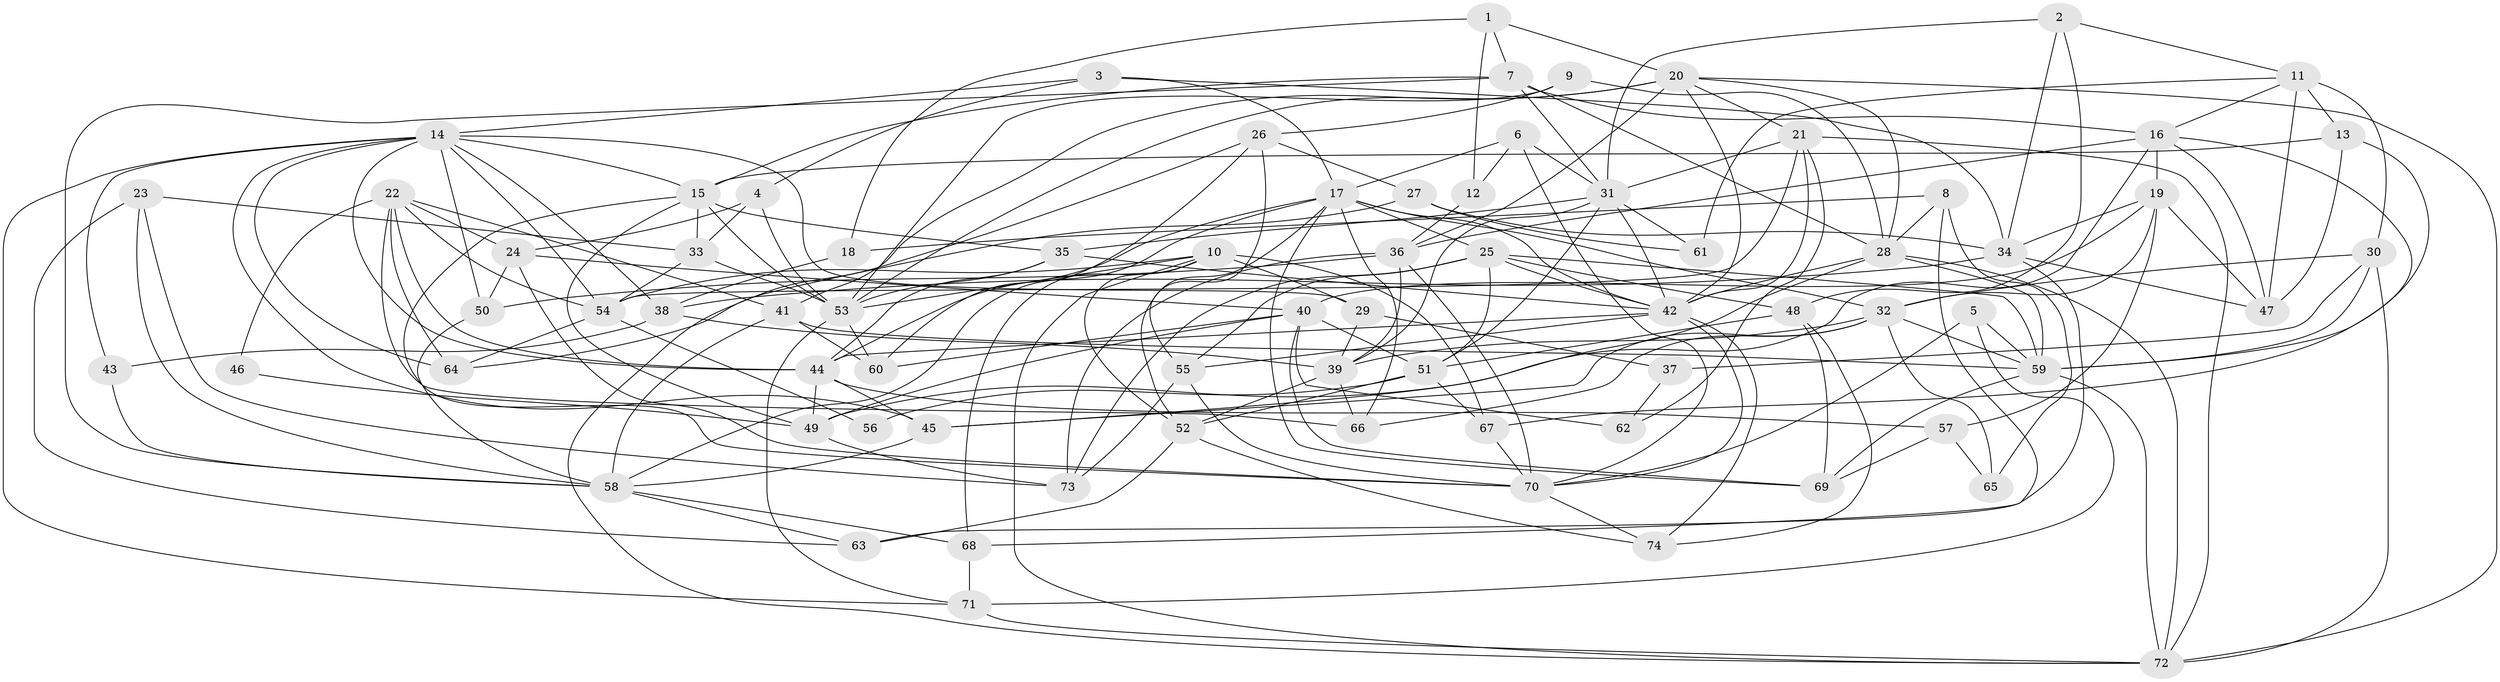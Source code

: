 // original degree distribution, {4: 0.272108843537415, 5: 0.19727891156462585, 3: 0.2925170068027211, 7: 0.04081632653061224, 2: 0.10884353741496598, 6: 0.08163265306122448, 8: 0.006802721088435374}
// Generated by graph-tools (version 1.1) at 2025/02/03/09/25 03:02:11]
// undirected, 74 vertices, 204 edges
graph export_dot {
graph [start="1"]
  node [color=gray90,style=filled];
  1;
  2;
  3;
  4;
  5;
  6;
  7;
  8;
  9;
  10;
  11;
  12;
  13;
  14;
  15;
  16;
  17;
  18;
  19;
  20;
  21;
  22;
  23;
  24;
  25;
  26;
  27;
  28;
  29;
  30;
  31;
  32;
  33;
  34;
  35;
  36;
  37;
  38;
  39;
  40;
  41;
  42;
  43;
  44;
  45;
  46;
  47;
  48;
  49;
  50;
  51;
  52;
  53;
  54;
  55;
  56;
  57;
  58;
  59;
  60;
  61;
  62;
  63;
  64;
  65;
  66;
  67;
  68;
  69;
  70;
  71;
  72;
  73;
  74;
  1 -- 7 [weight=1.0];
  1 -- 12 [weight=1.0];
  1 -- 18 [weight=1.0];
  1 -- 20 [weight=1.0];
  2 -- 11 [weight=1.0];
  2 -- 31 [weight=1.0];
  2 -- 34 [weight=1.0];
  2 -- 48 [weight=1.0];
  3 -- 4 [weight=1.0];
  3 -- 14 [weight=1.0];
  3 -- 17 [weight=1.0];
  3 -- 34 [weight=1.0];
  4 -- 24 [weight=1.0];
  4 -- 33 [weight=1.0];
  4 -- 53 [weight=1.0];
  5 -- 59 [weight=2.0];
  5 -- 70 [weight=1.0];
  5 -- 71 [weight=1.0];
  6 -- 12 [weight=1.0];
  6 -- 17 [weight=1.0];
  6 -- 31 [weight=1.0];
  6 -- 70 [weight=1.0];
  7 -- 15 [weight=1.0];
  7 -- 16 [weight=1.0];
  7 -- 28 [weight=1.0];
  7 -- 31 [weight=1.0];
  7 -- 58 [weight=1.0];
  8 -- 18 [weight=1.0];
  8 -- 28 [weight=1.0];
  8 -- 65 [weight=1.0];
  8 -- 68 [weight=1.0];
  9 -- 26 [weight=1.0];
  9 -- 28 [weight=1.0];
  9 -- 53 [weight=1.0];
  10 -- 29 [weight=1.0];
  10 -- 52 [weight=1.0];
  10 -- 53 [weight=1.0];
  10 -- 54 [weight=1.0];
  10 -- 67 [weight=1.0];
  10 -- 68 [weight=1.0];
  10 -- 72 [weight=1.0];
  11 -- 13 [weight=1.0];
  11 -- 16 [weight=1.0];
  11 -- 30 [weight=2.0];
  11 -- 47 [weight=1.0];
  11 -- 61 [weight=1.0];
  12 -- 36 [weight=1.0];
  13 -- 15 [weight=1.0];
  13 -- 47 [weight=1.0];
  13 -- 59 [weight=1.0];
  14 -- 15 [weight=1.0];
  14 -- 29 [weight=1.0];
  14 -- 38 [weight=1.0];
  14 -- 43 [weight=1.0];
  14 -- 44 [weight=1.0];
  14 -- 45 [weight=1.0];
  14 -- 50 [weight=1.0];
  14 -- 54 [weight=1.0];
  14 -- 64 [weight=1.0];
  14 -- 71 [weight=1.0];
  15 -- 33 [weight=1.0];
  15 -- 35 [weight=1.0];
  15 -- 49 [weight=1.0];
  15 -- 53 [weight=1.0];
  15 -- 70 [weight=1.0];
  16 -- 19 [weight=1.0];
  16 -- 36 [weight=1.0];
  16 -- 47 [weight=1.0];
  16 -- 49 [weight=1.0];
  16 -- 67 [weight=1.0];
  17 -- 25 [weight=1.0];
  17 -- 32 [weight=1.0];
  17 -- 42 [weight=1.0];
  17 -- 44 [weight=1.0];
  17 -- 52 [weight=1.0];
  17 -- 58 [weight=1.0];
  17 -- 66 [weight=1.0];
  17 -- 69 [weight=1.0];
  18 -- 38 [weight=1.0];
  19 -- 32 [weight=1.0];
  19 -- 34 [weight=1.0];
  19 -- 40 [weight=1.0];
  19 -- 47 [weight=1.0];
  19 -- 57 [weight=1.0];
  20 -- 21 [weight=1.0];
  20 -- 28 [weight=1.0];
  20 -- 36 [weight=1.0];
  20 -- 41 [weight=1.0];
  20 -- 42 [weight=1.0];
  20 -- 53 [weight=2.0];
  20 -- 72 [weight=1.0];
  21 -- 31 [weight=1.0];
  21 -- 42 [weight=1.0];
  21 -- 54 [weight=1.0];
  21 -- 62 [weight=1.0];
  21 -- 72 [weight=1.0];
  22 -- 24 [weight=1.0];
  22 -- 41 [weight=1.0];
  22 -- 44 [weight=1.0];
  22 -- 46 [weight=1.0];
  22 -- 54 [weight=1.0];
  22 -- 64 [weight=1.0];
  22 -- 66 [weight=1.0];
  23 -- 33 [weight=1.0];
  23 -- 58 [weight=2.0];
  23 -- 63 [weight=1.0];
  23 -- 73 [weight=1.0];
  24 -- 40 [weight=1.0];
  24 -- 50 [weight=1.0];
  24 -- 70 [weight=1.0];
  25 -- 42 [weight=1.0];
  25 -- 48 [weight=2.0];
  25 -- 51 [weight=1.0];
  25 -- 55 [weight=1.0];
  25 -- 59 [weight=1.0];
  25 -- 73 [weight=1.0];
  26 -- 27 [weight=1.0];
  26 -- 55 [weight=1.0];
  26 -- 60 [weight=1.0];
  26 -- 72 [weight=1.0];
  27 -- 34 [weight=2.0];
  27 -- 61 [weight=1.0];
  27 -- 64 [weight=1.0];
  28 -- 42 [weight=1.0];
  28 -- 45 [weight=1.0];
  28 -- 59 [weight=1.0];
  28 -- 72 [weight=1.0];
  29 -- 37 [weight=1.0];
  29 -- 39 [weight=1.0];
  30 -- 32 [weight=1.0];
  30 -- 37 [weight=1.0];
  30 -- 59 [weight=1.0];
  30 -- 72 [weight=1.0];
  31 -- 35 [weight=1.0];
  31 -- 39 [weight=1.0];
  31 -- 42 [weight=1.0];
  31 -- 51 [weight=1.0];
  31 -- 61 [weight=2.0];
  32 -- 39 [weight=1.0];
  32 -- 45 [weight=1.0];
  32 -- 59 [weight=1.0];
  32 -- 65 [weight=1.0];
  32 -- 66 [weight=1.0];
  33 -- 53 [weight=1.0];
  33 -- 54 [weight=1.0];
  34 -- 38 [weight=1.0];
  34 -- 47 [weight=1.0];
  34 -- 63 [weight=1.0];
  35 -- 42 [weight=1.0];
  35 -- 44 [weight=1.0];
  35 -- 53 [weight=1.0];
  36 -- 39 [weight=1.0];
  36 -- 50 [weight=1.0];
  36 -- 70 [weight=1.0];
  36 -- 73 [weight=1.0];
  37 -- 62 [weight=1.0];
  38 -- 39 [weight=1.0];
  38 -- 43 [weight=1.0];
  39 -- 52 [weight=1.0];
  39 -- 66 [weight=1.0];
  40 -- 49 [weight=1.0];
  40 -- 51 [weight=1.0];
  40 -- 60 [weight=1.0];
  40 -- 62 [weight=2.0];
  40 -- 69 [weight=1.0];
  41 -- 58 [weight=2.0];
  41 -- 59 [weight=1.0];
  41 -- 60 [weight=1.0];
  42 -- 44 [weight=1.0];
  42 -- 55 [weight=1.0];
  42 -- 70 [weight=1.0];
  42 -- 74 [weight=1.0];
  43 -- 58 [weight=1.0];
  44 -- 45 [weight=1.0];
  44 -- 49 [weight=2.0];
  44 -- 57 [weight=1.0];
  45 -- 58 [weight=1.0];
  46 -- 49 [weight=2.0];
  48 -- 51 [weight=1.0];
  48 -- 69 [weight=1.0];
  48 -- 74 [weight=1.0];
  49 -- 73 [weight=2.0];
  50 -- 58 [weight=1.0];
  51 -- 52 [weight=2.0];
  51 -- 56 [weight=1.0];
  51 -- 67 [weight=1.0];
  52 -- 63 [weight=1.0];
  52 -- 74 [weight=1.0];
  53 -- 60 [weight=1.0];
  53 -- 71 [weight=1.0];
  54 -- 56 [weight=1.0];
  54 -- 64 [weight=1.0];
  55 -- 70 [weight=1.0];
  55 -- 73 [weight=1.0];
  57 -- 65 [weight=1.0];
  57 -- 69 [weight=1.0];
  58 -- 63 [weight=1.0];
  58 -- 68 [weight=1.0];
  59 -- 69 [weight=1.0];
  59 -- 72 [weight=1.0];
  67 -- 70 [weight=1.0];
  68 -- 71 [weight=1.0];
  70 -- 74 [weight=1.0];
  71 -- 72 [weight=1.0];
}
